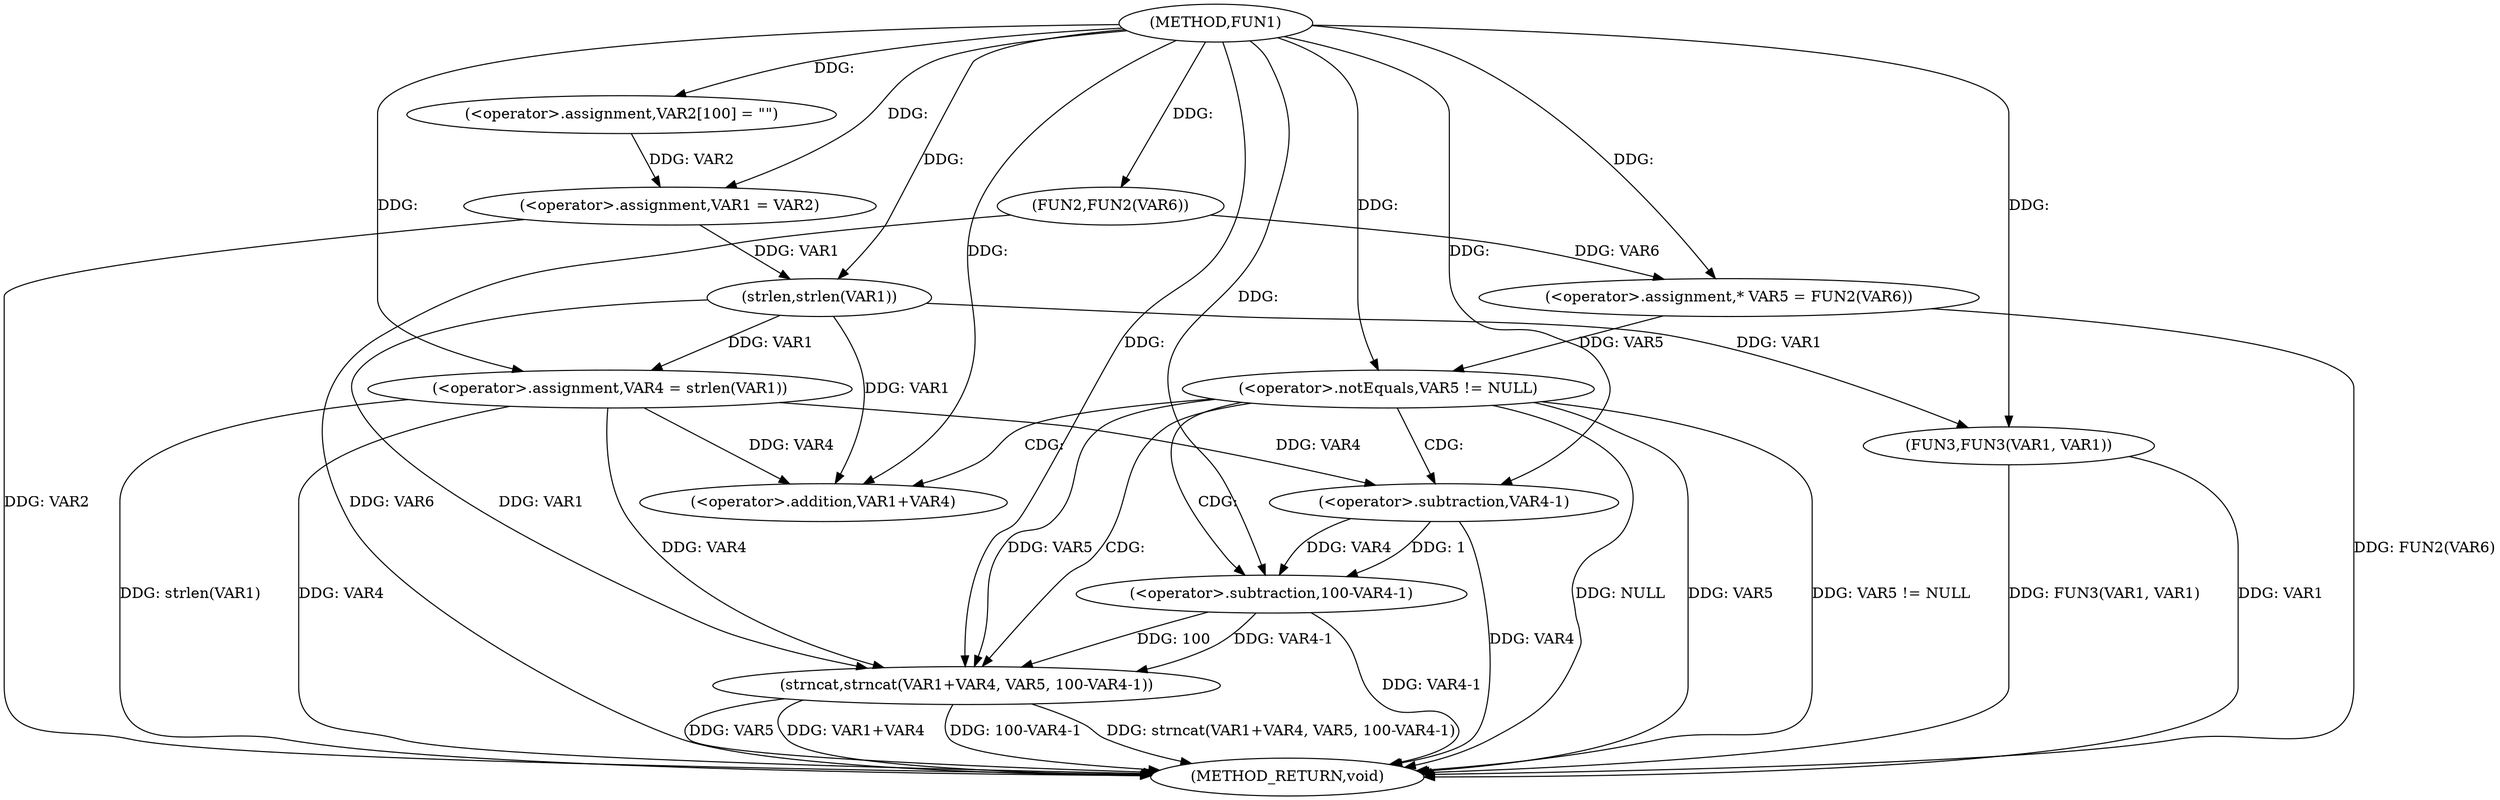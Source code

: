 digraph FUN1 {  
"1000100" [label = "(METHOD,FUN1)" ]
"1000143" [label = "(METHOD_RETURN,void)" ]
"1000104" [label = "(<operator>.assignment,VAR2[100] = \"\")" ]
"1000107" [label = "(<operator>.assignment,VAR1 = VAR2)" ]
"1000114" [label = "(<operator>.assignment,VAR4 = strlen(VAR1))" ]
"1000116" [label = "(strlen,strlen(VAR1))" ]
"1000119" [label = "(<operator>.assignment,* VAR5 = FUN2(VAR6))" ]
"1000121" [label = "(FUN2,FUN2(VAR6))" ]
"1000124" [label = "(<operator>.notEquals,VAR5 != NULL)" ]
"1000128" [label = "(strncat,strncat(VAR1+VAR4, VAR5, 100-VAR4-1))" ]
"1000129" [label = "(<operator>.addition,VAR1+VAR4)" ]
"1000133" [label = "(<operator>.subtraction,100-VAR4-1)" ]
"1000135" [label = "(<operator>.subtraction,VAR4-1)" ]
"1000140" [label = "(FUN3,FUN3(VAR1, VAR1))" ]
  "1000124" -> "1000143"  [ label = "DDG: NULL"] 
  "1000140" -> "1000143"  [ label = "DDG: VAR1"] 
  "1000124" -> "1000143"  [ label = "DDG: VAR5"] 
  "1000140" -> "1000143"  [ label = "DDG: FUN3(VAR1, VAR1)"] 
  "1000128" -> "1000143"  [ label = "DDG: VAR1+VAR4"] 
  "1000128" -> "1000143"  [ label = "DDG: 100-VAR4-1"] 
  "1000133" -> "1000143"  [ label = "DDG: VAR4-1"] 
  "1000128" -> "1000143"  [ label = "DDG: strncat(VAR1+VAR4, VAR5, 100-VAR4-1)"] 
  "1000114" -> "1000143"  [ label = "DDG: strlen(VAR1)"] 
  "1000107" -> "1000143"  [ label = "DDG: VAR2"] 
  "1000124" -> "1000143"  [ label = "DDG: VAR5 != NULL"] 
  "1000128" -> "1000143"  [ label = "DDG: VAR5"] 
  "1000114" -> "1000143"  [ label = "DDG: VAR4"] 
  "1000119" -> "1000143"  [ label = "DDG: FUN2(VAR6)"] 
  "1000135" -> "1000143"  [ label = "DDG: VAR4"] 
  "1000121" -> "1000143"  [ label = "DDG: VAR6"] 
  "1000100" -> "1000104"  [ label = "DDG: "] 
  "1000104" -> "1000107"  [ label = "DDG: VAR2"] 
  "1000100" -> "1000107"  [ label = "DDG: "] 
  "1000116" -> "1000114"  [ label = "DDG: VAR1"] 
  "1000100" -> "1000114"  [ label = "DDG: "] 
  "1000107" -> "1000116"  [ label = "DDG: VAR1"] 
  "1000100" -> "1000116"  [ label = "DDG: "] 
  "1000121" -> "1000119"  [ label = "DDG: VAR6"] 
  "1000100" -> "1000119"  [ label = "DDG: "] 
  "1000100" -> "1000121"  [ label = "DDG: "] 
  "1000119" -> "1000124"  [ label = "DDG: VAR5"] 
  "1000100" -> "1000124"  [ label = "DDG: "] 
  "1000116" -> "1000128"  [ label = "DDG: VAR1"] 
  "1000100" -> "1000128"  [ label = "DDG: "] 
  "1000114" -> "1000128"  [ label = "DDG: VAR4"] 
  "1000116" -> "1000129"  [ label = "DDG: VAR1"] 
  "1000100" -> "1000129"  [ label = "DDG: "] 
  "1000114" -> "1000129"  [ label = "DDG: VAR4"] 
  "1000124" -> "1000128"  [ label = "DDG: VAR5"] 
  "1000133" -> "1000128"  [ label = "DDG: 100"] 
  "1000133" -> "1000128"  [ label = "DDG: VAR4-1"] 
  "1000100" -> "1000133"  [ label = "DDG: "] 
  "1000135" -> "1000133"  [ label = "DDG: VAR4"] 
  "1000135" -> "1000133"  [ label = "DDG: 1"] 
  "1000100" -> "1000135"  [ label = "DDG: "] 
  "1000114" -> "1000135"  [ label = "DDG: VAR4"] 
  "1000116" -> "1000140"  [ label = "DDG: VAR1"] 
  "1000100" -> "1000140"  [ label = "DDG: "] 
  "1000124" -> "1000128"  [ label = "CDG: "] 
  "1000124" -> "1000133"  [ label = "CDG: "] 
  "1000124" -> "1000129"  [ label = "CDG: "] 
  "1000124" -> "1000135"  [ label = "CDG: "] 
}
